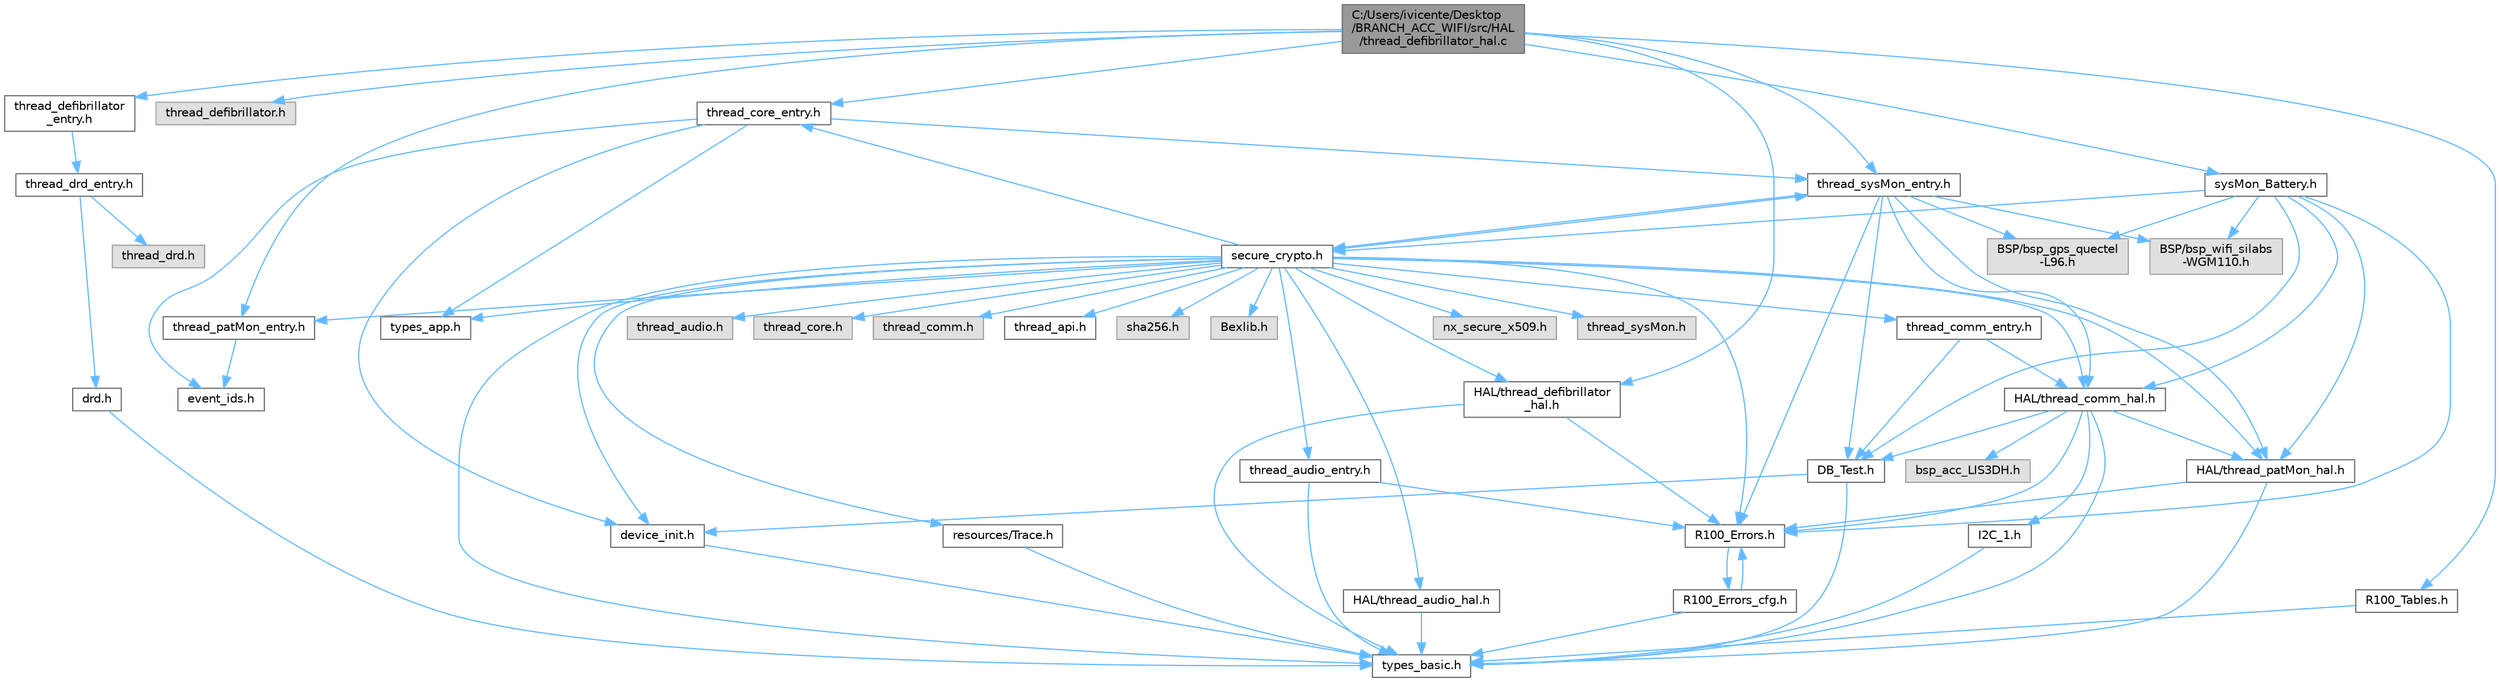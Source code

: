 digraph "C:/Users/ivicente/Desktop/BRANCH_ACC_WIFI/src/HAL/thread_defibrillator_hal.c"
{
 // LATEX_PDF_SIZE
  bgcolor="transparent";
  edge [fontname=Helvetica,fontsize=10,labelfontname=Helvetica,labelfontsize=10];
  node [fontname=Helvetica,fontsize=10,shape=box,height=0.2,width=0.4];
  Node1 [id="Node000001",label="C:/Users/ivicente/Desktop\l/BRANCH_ACC_WIFI/src/HAL\l/thread_defibrillator_hal.c",height=0.2,width=0.4,color="gray40", fillcolor="grey60", style="filled", fontcolor="black",tooltip=" "];
  Node1 -> Node2 [id="edge1_Node000001_Node000002",color="steelblue1",style="solid",tooltip=" "];
  Node2 [id="Node000002",label="HAL/thread_defibrillator\l_hal.h",height=0.2,width=0.4,color="grey40", fillcolor="white", style="filled",URL="$a00203.html",tooltip="Header with functions related to the defibrillator BSP service."];
  Node2 -> Node3 [id="edge2_Node000002_Node000003",color="steelblue1",style="solid",tooltip=" "];
  Node3 [id="Node000003",label="types_basic.h",height=0.2,width=0.4,color="grey40", fillcolor="white", style="filled",URL="$a00137.html",tooltip="Basic Types' definition."];
  Node2 -> Node4 [id="edge3_Node000002_Node000004",color="steelblue1",style="solid",tooltip=" "];
  Node4 [id="Node000004",label="R100_Errors.h",height=0.2,width=0.4,color="grey40", fillcolor="white", style="filled",URL="$a00038.html",tooltip=" "];
  Node4 -> Node5 [id="edge4_Node000004_Node000005",color="steelblue1",style="solid",tooltip=" "];
  Node5 [id="Node000005",label="R100_Errors_cfg.h",height=0.2,width=0.4,color="grey40", fillcolor="white", style="filled",URL="$a00044.html",tooltip=" "];
  Node5 -> Node4 [id="edge5_Node000005_Node000004",color="steelblue1",style="solid",tooltip=" "];
  Node5 -> Node3 [id="edge6_Node000005_Node000003",color="steelblue1",style="solid",tooltip=" "];
  Node1 -> Node6 [id="edge7_Node000001_Node000006",color="steelblue1",style="solid",tooltip=" "];
  Node6 [id="Node000006",label="thread_defibrillator.h",height=0.2,width=0.4,color="grey60", fillcolor="#E0E0E0", style="filled",tooltip=" "];
  Node1 -> Node7 [id="edge8_Node000001_Node000007",color="steelblue1",style="solid",tooltip=" "];
  Node7 [id="Node000007",label="thread_defibrillator\l_entry.h",height=0.2,width=0.4,color="grey40", fillcolor="white", style="filled",URL="$a00095.html",tooltip=" "];
  Node7 -> Node8 [id="edge9_Node000007_Node000008",color="steelblue1",style="solid",tooltip=" "];
  Node8 [id="Node000008",label="thread_drd_entry.h",height=0.2,width=0.4,color="grey40", fillcolor="white", style="filled",URL="$a00101.html",tooltip=" "];
  Node8 -> Node9 [id="edge10_Node000008_Node000009",color="steelblue1",style="solid",tooltip=" "];
  Node9 [id="Node000009",label="drd.h",height=0.2,width=0.4,color="grey40", fillcolor="white", style="filled",URL="$a00140.html",tooltip="Basic Types Definition."];
  Node9 -> Node3 [id="edge11_Node000009_Node000003",color="steelblue1",style="solid",tooltip=" "];
  Node8 -> Node10 [id="edge12_Node000008_Node000010",color="steelblue1",style="solid",tooltip=" "];
  Node10 [id="Node000010",label="thread_drd.h",height=0.2,width=0.4,color="grey60", fillcolor="#E0E0E0", style="filled",tooltip=" "];
  Node1 -> Node11 [id="edge13_Node000001_Node000011",color="steelblue1",style="solid",tooltip=" "];
  Node11 [id="Node000011",label="thread_patMon_entry.h",height=0.2,width=0.4,color="grey40", fillcolor="white", style="filled",URL="$a00119.html",tooltip=" "];
  Node11 -> Node12 [id="edge14_Node000011_Node000012",color="steelblue1",style="solid",tooltip=" "];
  Node12 [id="Node000012",label="event_ids.h",height=0.2,width=0.4,color="grey40", fillcolor="white", style="filled",URL="$a00020.html",tooltip="Event identifiers header file."];
  Node1 -> Node13 [id="edge15_Node000001_Node000013",color="steelblue1",style="solid",tooltip=" "];
  Node13 [id="Node000013",label="thread_core_entry.h",height=0.2,width=0.4,color="grey40", fillcolor="white", style="filled",URL="$a00089.html",tooltip="Header with functions related to the core service."];
  Node13 -> Node14 [id="edge16_Node000013_Node000014",color="steelblue1",style="solid",tooltip=" "];
  Node14 [id="Node000014",label="device_init.h",height=0.2,width=0.4,color="grey40", fillcolor="white", style="filled",URL="$a00017.html",tooltip=" "];
  Node14 -> Node3 [id="edge17_Node000014_Node000003",color="steelblue1",style="solid",tooltip=" "];
  Node13 -> Node15 [id="edge18_Node000013_Node000015",color="steelblue1",style="solid",tooltip=" "];
  Node15 [id="Node000015",label="types_app.h",height=0.2,width=0.4,color="grey40", fillcolor="white", style="filled",URL="$a00134.html",tooltip="Common Types' definition."];
  Node13 -> Node12 [id="edge19_Node000013_Node000012",color="steelblue1",style="solid",tooltip=" "];
  Node13 -> Node16 [id="edge20_Node000013_Node000016",color="steelblue1",style="solid",tooltip=" "];
  Node16 [id="Node000016",label="thread_sysMon_entry.h",height=0.2,width=0.4,color="grey40", fillcolor="white", style="filled",URL="$a00131.html",tooltip="Header with functions related to the system monitor service."];
  Node16 -> Node4 [id="edge21_Node000016_Node000004",color="steelblue1",style="solid",tooltip=" "];
  Node16 -> Node17 [id="edge22_Node000016_Node000017",color="steelblue1",style="solid",tooltip=" "];
  Node17 [id="Node000017",label="HAL/thread_patMon_hal.h",height=0.2,width=0.4,color="grey40", fillcolor="white", style="filled",URL="$a00221.html",tooltip="Header with functions related to the patMon BSP service."];
  Node17 -> Node3 [id="edge23_Node000017_Node000003",color="steelblue1",style="solid",tooltip=" "];
  Node17 -> Node4 [id="edge24_Node000017_Node000004",color="steelblue1",style="solid",tooltip=" "];
  Node16 -> Node18 [id="edge25_Node000016_Node000018",color="steelblue1",style="solid",tooltip=" "];
  Node18 [id="Node000018",label="HAL/thread_comm_hal.h",height=0.2,width=0.4,color="grey40", fillcolor="white", style="filled",URL="$a00191.html",tooltip="Header with functions related to the HAL Comm."];
  Node18 -> Node4 [id="edge26_Node000018_Node000004",color="steelblue1",style="solid",tooltip=" "];
  Node18 -> Node3 [id="edge27_Node000018_Node000003",color="steelblue1",style="solid",tooltip=" "];
  Node18 -> Node17 [id="edge28_Node000018_Node000017",color="steelblue1",style="solid",tooltip=" "];
  Node18 -> Node19 [id="edge29_Node000018_Node000019",color="steelblue1",style="solid",tooltip=" "];
  Node19 [id="Node000019",label="DB_Test.h",height=0.2,width=0.4,color="grey40", fillcolor="white", style="filled",URL="$a00011.html",tooltip="Test File header file."];
  Node19 -> Node14 [id="edge30_Node000019_Node000014",color="steelblue1",style="solid",tooltip=" "];
  Node19 -> Node3 [id="edge31_Node000019_Node000003",color="steelblue1",style="solid",tooltip=" "];
  Node18 -> Node20 [id="edge32_Node000018_Node000020",color="steelblue1",style="solid",tooltip=" "];
  Node20 [id="Node000020",label="I2C_1.h",height=0.2,width=0.4,color="grey40", fillcolor="white", style="filled",URL="$a00161.html",tooltip="Header with functions related to the I2C-1."];
  Node20 -> Node3 [id="edge33_Node000020_Node000003",color="steelblue1",style="solid",tooltip=" "];
  Node18 -> Node21 [id="edge34_Node000018_Node000021",color="steelblue1",style="solid",tooltip=" "];
  Node21 [id="Node000021",label="bsp_acc_LIS3DH.h",height=0.2,width=0.4,color="grey60", fillcolor="#E0E0E0", style="filled",tooltip=" "];
  Node16 -> Node19 [id="edge35_Node000016_Node000019",color="steelblue1",style="solid",tooltip=" "];
  Node16 -> Node22 [id="edge36_Node000016_Node000022",color="steelblue1",style="solid",tooltip=" "];
  Node22 [id="Node000022",label="secure_crypto.h",height=0.2,width=0.4,color="grey40", fillcolor="white", style="filled",URL="$a00050.html",tooltip="NetX secure for check certificates."];
  Node22 -> Node23 [id="edge37_Node000022_Node000023",color="steelblue1",style="solid",tooltip=" "];
  Node23 [id="Node000023",label="nx_secure_x509.h",height=0.2,width=0.4,color="grey60", fillcolor="#E0E0E0", style="filled",tooltip=" "];
  Node22 -> Node18 [id="edge38_Node000022_Node000018",color="steelblue1",style="solid",tooltip=" "];
  Node22 -> Node14 [id="edge39_Node000022_Node000014",color="steelblue1",style="solid",tooltip=" "];
  Node22 -> Node24 [id="edge40_Node000022_Node000024",color="steelblue1",style="solid",tooltip=" "];
  Node24 [id="Node000024",label="resources/Trace.h",height=0.2,width=0.4,color="grey40", fillcolor="white", style="filled",URL="$a00251.html",tooltip=" "];
  Node24 -> Node3 [id="edge41_Node000024_Node000003",color="steelblue1",style="solid",tooltip=" "];
  Node22 -> Node4 [id="edge42_Node000022_Node000004",color="steelblue1",style="solid",tooltip=" "];
  Node22 -> Node3 [id="edge43_Node000022_Node000003",color="steelblue1",style="solid",tooltip=" "];
  Node22 -> Node15 [id="edge44_Node000022_Node000015",color="steelblue1",style="solid",tooltip=" "];
  Node22 -> Node2 [id="edge45_Node000022_Node000002",color="steelblue1",style="solid",tooltip=" "];
  Node22 -> Node17 [id="edge46_Node000022_Node000017",color="steelblue1",style="solid",tooltip=" "];
  Node22 -> Node25 [id="edge47_Node000022_Node000025",color="steelblue1",style="solid",tooltip=" "];
  Node25 [id="Node000025",label="HAL/thread_audio_hal.h",height=0.2,width=0.4,color="grey40", fillcolor="white", style="filled",URL="$a00185.html",tooltip="Header with functions related to the audio BSP service."];
  Node25 -> Node3 [id="edge48_Node000025_Node000003",color="steelblue1",style="solid",tooltip=" "];
  Node22 -> Node26 [id="edge49_Node000022_Node000026",color="steelblue1",style="solid",tooltip=" "];
  Node26 [id="Node000026",label="thread_comm_entry.h",height=0.2,width=0.4,color="grey40", fillcolor="white", style="filled",URL="$a00083.html",tooltip="Header for Comm Thread entry."];
  Node26 -> Node18 [id="edge50_Node000026_Node000018",color="steelblue1",style="solid",tooltip=" "];
  Node26 -> Node19 [id="edge51_Node000026_Node000019",color="steelblue1",style="solid",tooltip=" "];
  Node22 -> Node11 [id="edge52_Node000022_Node000011",color="steelblue1",style="solid",tooltip=" "];
  Node22 -> Node16 [id="edge53_Node000022_Node000016",color="steelblue1",style="solid",tooltip=" "];
  Node22 -> Node27 [id="edge54_Node000022_Node000027",color="steelblue1",style="solid",tooltip=" "];
  Node27 [id="Node000027",label="thread_sysMon.h",height=0.2,width=0.4,color="grey60", fillcolor="#E0E0E0", style="filled",tooltip=" "];
  Node22 -> Node28 [id="edge55_Node000022_Node000028",color="steelblue1",style="solid",tooltip=" "];
  Node28 [id="Node000028",label="thread_audio_entry.h",height=0.2,width=0.4,color="grey40", fillcolor="white", style="filled",URL="$a00077.html",tooltip="Header with functions related to the audio service."];
  Node28 -> Node4 [id="edge56_Node000028_Node000004",color="steelblue1",style="solid",tooltip=" "];
  Node28 -> Node3 [id="edge57_Node000028_Node000003",color="steelblue1",style="solid",tooltip=" "];
  Node22 -> Node29 [id="edge58_Node000022_Node000029",color="steelblue1",style="solid",tooltip=" "];
  Node29 [id="Node000029",label="thread_audio.h",height=0.2,width=0.4,color="grey60", fillcolor="#E0E0E0", style="filled",tooltip=" "];
  Node22 -> Node13 [id="edge59_Node000022_Node000013",color="steelblue1",style="solid",tooltip=" "];
  Node22 -> Node30 [id="edge60_Node000022_Node000030",color="steelblue1",style="solid",tooltip=" "];
  Node30 [id="Node000030",label="thread_core.h",height=0.2,width=0.4,color="grey60", fillcolor="#E0E0E0", style="filled",tooltip=" "];
  Node22 -> Node31 [id="edge61_Node000022_Node000031",color="steelblue1",style="solid",tooltip=" "];
  Node31 [id="Node000031",label="thread_comm.h",height=0.2,width=0.4,color="grey60", fillcolor="#E0E0E0", style="filled",tooltip=" "];
  Node22 -> Node32 [id="edge62_Node000022_Node000032",color="steelblue1",style="solid",tooltip=" "];
  Node32 [id="Node000032",label="thread_api.h",height=0.2,width=0.4,color="grey40", fillcolor="white", style="filled",URL="$a00071.html",tooltip="Header with functions related to thread APIs."];
  Node22 -> Node33 [id="edge63_Node000022_Node000033",color="steelblue1",style="solid",tooltip=" "];
  Node33 [id="Node000033",label="sha256.h",height=0.2,width=0.4,color="grey60", fillcolor="#E0E0E0", style="filled",tooltip=" "];
  Node22 -> Node34 [id="edge64_Node000022_Node000034",color="steelblue1",style="solid",tooltip=" "];
  Node34 [id="Node000034",label="Bexlib.h",height=0.2,width=0.4,color="grey60", fillcolor="#E0E0E0", style="filled",tooltip=" "];
  Node16 -> Node35 [id="edge65_Node000016_Node000035",color="steelblue1",style="solid",tooltip=" "];
  Node35 [id="Node000035",label="BSP/bsp_wifi_silabs\l-WGM110.h",height=0.2,width=0.4,color="grey60", fillcolor="#E0E0E0", style="filled",tooltip=" "];
  Node16 -> Node36 [id="edge66_Node000016_Node000036",color="steelblue1",style="solid",tooltip=" "];
  Node36 [id="Node000036",label="BSP/bsp_gps_quectel\l-L96.h",height=0.2,width=0.4,color="grey60", fillcolor="#E0E0E0", style="filled",tooltip=" "];
  Node1 -> Node16 [id="edge67_Node000001_Node000016",color="steelblue1",style="solid",tooltip=" "];
  Node1 -> Node37 [id="edge68_Node000001_Node000037",color="steelblue1",style="solid",tooltip=" "];
  Node37 [id="Node000037",label="sysMon_Battery.h",height=0.2,width=0.4,color="grey40", fillcolor="white", style="filled",URL="$a00056.html",tooltip="Header with functions related to the battery services."];
  Node37 -> Node4 [id="edge69_Node000037_Node000004",color="steelblue1",style="solid",tooltip=" "];
  Node37 -> Node17 [id="edge70_Node000037_Node000017",color="steelblue1",style="solid",tooltip=" "];
  Node37 -> Node18 [id="edge71_Node000037_Node000018",color="steelblue1",style="solid",tooltip=" "];
  Node37 -> Node19 [id="edge72_Node000037_Node000019",color="steelblue1",style="solid",tooltip=" "];
  Node37 -> Node22 [id="edge73_Node000037_Node000022",color="steelblue1",style="solid",tooltip=" "];
  Node37 -> Node35 [id="edge74_Node000037_Node000035",color="steelblue1",style="solid",tooltip=" "];
  Node37 -> Node36 [id="edge75_Node000037_Node000036",color="steelblue1",style="solid",tooltip=" "];
  Node1 -> Node38 [id="edge76_Node000001_Node000038",color="steelblue1",style="solid",tooltip=" "];
  Node38 [id="Node000038",label="R100_Tables.h",height=0.2,width=0.4,color="grey40", fillcolor="white", style="filled",URL="$a00179.html",tooltip="Header with ZP and Pulse tables definitions."];
  Node38 -> Node3 [id="edge77_Node000038_Node000003",color="steelblue1",style="solid",tooltip=" "];
}
